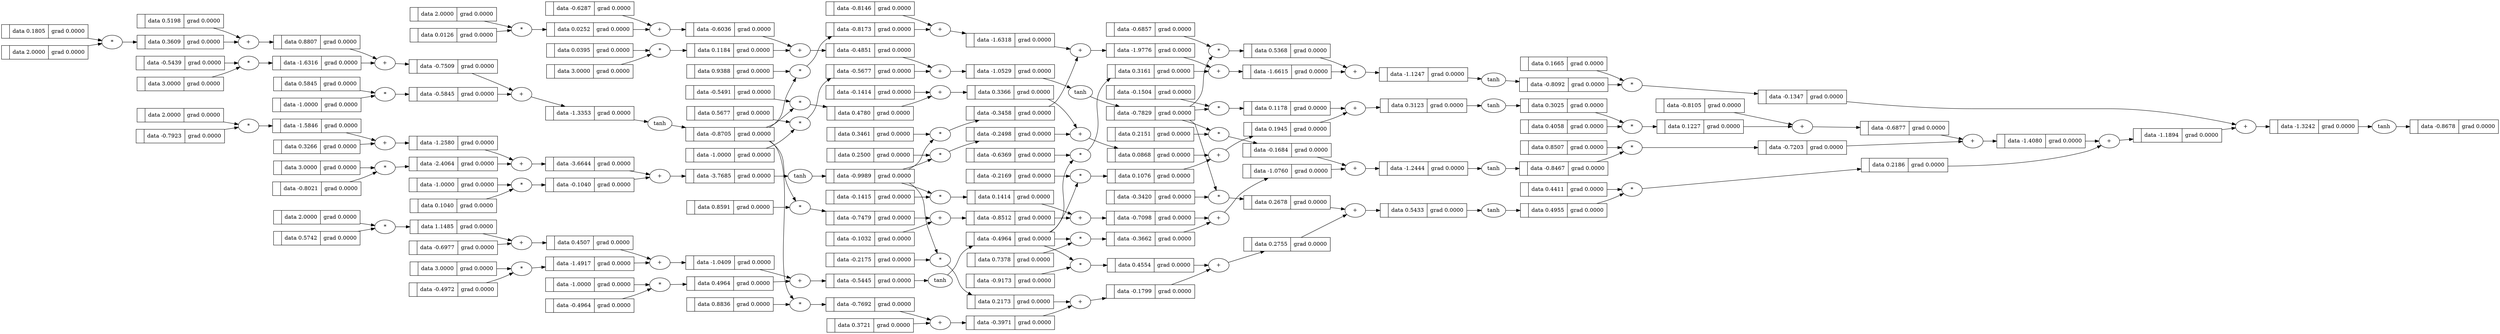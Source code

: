 digraph {
	graph [rankdir=LR]
	4514095232 [label="{ | data -1.3353 | grad 0.0000 }" shape=record]
	"4514095232+" [label="+"]
	"4514095232+" -> 4514095232
	4513964208 [label="{ | data 0.4058 | grad 0.0000 }" shape=record]
	4514095328 [label="{ | data -0.8705 | grad 0.0000 }" shape=record]
	"4514095328tanh" [label=tanh]
	"4514095328tanh" -> 4514095328
	4513964304 [label="{ | data 0.8507 | grad 0.0000 }" shape=record]
	4513964352 [label="{ | data 0.4411 | grad 0.0000 }" shape=record]
	4513964400 [label="{ | data 0.1665 | grad 0.0000 }" shape=record]
	4513964448 [label="{ | data -0.8105 | grad 0.0000 }" shape=record]
	4514095616 [label="{ | data 2.0000 | grad 0.0000 }" shape=record]
	4514095664 [label="{ | data -1.5846 | grad 0.0000 }" shape=record]
	"4514095664*" [label="*"]
	"4514095664*" -> 4514095664
	4514095856 [label="{ | data -1.2580 | grad 0.0000 }" shape=record]
	"4514095856+" [label="+"]
	"4514095856+" -> 4514095856
	4514096048 [label="{ | data 3.0000 | grad 0.0000 }" shape=record]
	4514096096 [label="{ | data -2.4064 | grad 0.0000 }" shape=record]
	"4514096096*" [label="*"]
	"4514096096*" -> 4514096096
	4514096288 [label="{ | data -3.6644 | grad 0.0000 }" shape=record]
	"4514096288+" [label="+"]
	"4514096288+" -> 4514096288
	4514096480 [label="{ | data -1.0000 | grad 0.0000 }" shape=record]
	4514096528 [label="{ | data -0.1040 | grad 0.0000 }" shape=record]
	"4514096528*" [label="*"]
	"4514096528*" -> 4514096528
	4514096720 [label="{ | data -3.7685 | grad 0.0000 }" shape=record]
	"4514096720+" [label="+"]
	"4514096720+" -> 4514096720
	4514096816 [label="{ | data -0.9989 | grad 0.0000 }" shape=record]
	"4514096816tanh" [label=tanh]
	"4514096816tanh" -> 4514096816
	4514088800 [label="{ | data -1.3242 | grad 0.0000 }" shape=record]
	"4514088800+" [label="+"]
	"4514088800+" -> 4514088800
	4514088896 [label="{ | data -0.8678 | grad 0.0000 }" shape=record]
	"4514088896tanh" [label=tanh]
	"4514088896tanh" -> 4514088896
	4514097104 [label="{ | data 2.0000 | grad 0.0000 }" shape=record]
	4514097152 [label="{ | data 1.1485 | grad 0.0000 }" shape=record]
	"4514097152*" [label="*"]
	"4514097152*" -> 4514097152
	4514088992 [label="{ | data -0.1347 | grad 0.0000 }" shape=record]
	"4514088992*" [label="*"]
	"4514088992*" -> 4514088992
	4514089136 [label="{ | data -1.1894 | grad 0.0000 }" shape=record]
	"4514089136+" [label="+"]
	"4514089136+" -> 4514089136
	4514097344 [label="{ | data 0.4507 | grad 0.0000 }" shape=record]
	"4514097344+" [label="+"]
	"4514097344+" -> 4514097344
	4514097536 [label="{ | data 3.0000 | grad 0.0000 }" shape=record]
	4514089376 [label="{ | data 0.2186 | grad 0.0000 }" shape=record]
	"4514089376*" [label="*"]
	"4514089376*" -> 4514089376
	4514097584 [label="{ | data -1.4917 | grad 0.0000 }" shape=record]
	"4514097584*" [label="*"]
	"4514097584*" -> 4514097584
	4514089520 [label="{ | data -1.4080 | grad 0.0000 }" shape=record]
	"4514089520+" [label="+"]
	"4514089520+" -> 4514089520
	4514097776 [label="{ | data -1.0409 | grad 0.0000 }" shape=record]
	"4514097776+" [label="+"]
	"4514097776+" -> 4514097776
	4513963920 [label="{ | data -0.6369 | grad 0.0000 }" shape=record]
	4514089760 [label="{ | data -0.7203 | grad 0.0000 }" shape=record]
	"4514089760*" [label="*"]
	"4514089760*" -> 4514089760
	4514097968 [label="{ | data -1.0000 | grad 0.0000 }" shape=record]
	4514098016 [label="{ | data 0.4964 | grad 0.0000 }" shape=record]
	"4514098016*" [label="*"]
	"4514098016*" -> 4514098016
	4514089904 [label="{ | data -0.6877 | grad 0.0000 }" shape=record]
	"4514089904+" [label="+"]
	"4514089904+" -> 4514089904
	4513963968 [label="{ | data -0.6857 | grad 0.0000 }" shape=record]
	4514098208 [label="{ | data -0.5445 | grad 0.0000 }" shape=record]
	"4514098208+" [label="+"]
	"4514098208+" -> 4514098208
	4514098304 [label="{ | data -0.4964 | grad 0.0000 }" shape=record]
	"4514098304tanh" [label=tanh]
	"4514098304tanh" -> 4514098304
	4514090144 [label="{ | data 0.1227 | grad 0.0000 }" shape=record]
	"4514090144*" [label="*"]
	"4514090144*" -> 4514090144
	4514090384 [label="{ | data 0.4554 | grad 0.0000 }" shape=record]
	"4514090384*" [label="*"]
	"4514090384*" -> 4514090384
	4514098592 [label="{ | data 2.0000 | grad 0.0000 }" shape=record]
	4514098640 [label="{ | data 0.0252 | grad 0.0000 }" shape=record]
	"4514098640*" [label="*"]
	"4514098640*" -> 4514098640
	4514090576 [label="{ | data -0.8092 | grad 0.0000 }" shape=record]
	"4514090576tanh" [label=tanh]
	"4514090576tanh" -> 4514090576
	4514098832 [label="{ | data -0.6036 | grad 0.0000 }" shape=record]
	"4514098832+" [label="+"]
	"4514098832+" -> 4514098832
	4514090672 [label="{ | data -1.1247 | grad 0.0000 }" shape=record]
	"4514090672+" [label="+"]
	"4514090672+" -> 4514090672
	4514099024 [label="{ | data 3.0000 | grad 0.0000 }" shape=record]
	4514090864 [label="{ | data -1.6615 | grad 0.0000 }" shape=record]
	"4514090864+" [label="+"]
	"4514090864+" -> 4514090864
	4514099072 [label="{ | data 0.1184 | grad 0.0000 }" shape=record]
	"4514099072*" [label="*"]
	"4514099072*" -> 4514099072
	4514091008 [label="{ | data 0.5368 | grad 0.0000 }" shape=record]
	"4514091008*" [label="*"]
	"4514091008*" -> 4514091008
	4514099264 [label="{ | data -0.4851 | grad 0.0000 }" shape=record]
	"4514099264+" [label="+"]
	"4514099264+" -> 4514099264
	4514091248 [label="{ | data -1.9776 | grad 0.0000 }" shape=record]
	"4514091248+" [label="+"]
	"4514091248+" -> 4514091248
	4514099456 [label="{ | data -1.0000 | grad 0.0000 }" shape=record]
	4514099504 [label="{ | data -0.5677 | grad 0.0000 }" shape=record]
	"4514099504*" [label="*"]
	"4514099504*" -> 4514099504
	4514091392 [label="{ | data 0.3161 | grad 0.0000 }" shape=record]
	"4514091392*" [label="*"]
	"4514091392*" -> 4514091392
	4514099696 [label="{ | data -1.0529 | grad 0.0000 }" shape=record]
	"4514099696+" [label="+"]
	"4514099696+" -> 4514099696
	4514099792 [label="{ | data -0.7829 | grad 0.0000 }" shape=record]
	"4514099792tanh" [label=tanh]
	"4514099792tanh" -> 4514099792
	4514091632 [label="{ | data -1.6318 | grad 0.0000 }" shape=record]
	"4514091632+" [label="+"]
	"4514091632+" -> 4514091632
	4514091776 [label="{ | data -0.3458 | grad 0.0000 }" shape=record]
	"4514091776*" [label="*"]
	"4514091776*" -> 4514091776
	4514100080 [label="{ | data 0.4780 | grad 0.0000 }" shape=record]
	"4514100080*" [label="*"]
	"4514100080*" -> 4514100080
	4514092016 [label="{ | data -0.8173 | grad 0.0000 }" shape=record]
	"4514092016*" [label="*"]
	"4514092016*" -> 4514092016
	4514100272 [label="{ | data 0.3366 | grad 0.0000 }" shape=record]
	"4514100272+" [label="+"]
	"4514100272+" -> 4514100272
	4514092160 [label="{ | data -0.8467 | grad 0.0000 }" shape=record]
	"4514092160tanh" [label=tanh]
	"4514092160tanh" -> 4514092160
	4514092256 [label="{ | data 0.4955 | grad 0.0000 }" shape=record]
	"4514092256tanh" [label=tanh]
	"4514092256tanh" -> 4514092256
	4514100464 [label="{ | data -0.2498 | grad 0.0000 }" shape=record]
	"4514100464*" [label="*"]
	"4514100464*" -> 4514100464
	4514100656 [label="{ | data 0.0868 | grad 0.0000 }" shape=record]
	"4514100656+" [label="+"]
	"4514100656+" -> 4514100656
	4514092544 [label="{ | data 0.5433 | grad 0.0000 }" shape=record]
	"4514092544+" [label="+"]
	"4514092544+" -> 4514092544
	4513961568 [label="{ | data 0.1805 | grad 0.0000 }" shape=record]
	4514100848 [label="{ | data 0.1076 | grad 0.0000 }" shape=record]
	"4514100848*" [label="*"]
	"4514100848*" -> 4514100848
	4513961616 [label="{ | data -0.5439 | grad 0.0000 }" shape=record]
	4513961664 [label="{ | data 0.5845 | grad 0.0000 }" shape=record]
	4514092736 [label="{ | data 0.2678 | grad 0.0000 }" shape=record]
	"4514092736*" [label="*"]
	"4514092736*" -> 4514092736
	4513961712 [label="{ | data 0.5198 | grad 0.0000 }" shape=record]
	4514092784 [label="{ | data 0.2755 | grad 0.0000 }" shape=record]
	"4514092784+" [label="+"]
	"4514092784+" -> 4514092784
	4514101040 [label="{ | data 0.1945 | grad 0.0000 }" shape=record]
	"4514101040+" [label="+"]
	"4514101040+" -> 4514101040
	4513961808 [label="{ | data -0.7923 | grad 0.0000 }" shape=record]
	4513961904 [label="{ | data -0.8021 | grad 0.0000 }" shape=record]
	4514092976 [label="{ | data -0.1799 | grad 0.0000 }" shape=record]
	"4514092976+" [label="+"]
	"4514092976+" -> 4514092976
	4513961952 [label="{ | data 0.1040 | grad 0.0000 }" shape=record]
	4514101232 [label="{ | data 0.1178 | grad 0.0000 }" shape=record]
	"4514101232*" [label="*"]
	"4514101232*" -> 4514101232
	4513962000 [label="{ | data 0.3266 | grad 0.0000 }" shape=record]
	4513962096 [label="{ | data 0.5742 | grad 0.0000 }" shape=record]
	4514093216 [label="{ | data 0.2173 | grad 0.0000 }" shape=record]
	"4514093216*" [label="*"]
	"4514093216*" -> 4514093216
	4514101424 [label="{ | data 0.3123 | grad 0.0000 }" shape=record]
	"4514101424+" [label="+"]
	"4514101424+" -> 4514101424
	4513962192 [label="{ | data -0.4972 | grad 0.0000 }" shape=record]
	4513962240 [label="{ | data -0.4964 | grad 0.0000 }" shape=record]
	4514101520 [label="{ | data 0.3025 | grad 0.0000 }" shape=record]
	"4514101520tanh" [label=tanh]
	"4514101520tanh" -> 4514101520
	4513962288 [label="{ | data -0.6977 | grad 0.0000 }" shape=record]
	4514093408 [label="{ | data -0.3971 | grad 0.0000 }" shape=record]
	"4514093408+" [label="+"]
	"4514093408+" -> 4514093408
	4513962384 [label="{ | data 0.0126 | grad 0.0000 }" shape=record]
	4513962480 [label="{ | data 0.0395 | grad 0.0000 }" shape=record]
	4513962528 [label="{ | data 0.5677 | grad 0.0000 }" shape=record]
	4514101808 [label="{ | data -0.7479 | grad 0.0000 }" shape=record]
	"4514101808*" [label="*"]
	"4514101808*" -> 4514101808
	4513962576 [label="{ | data -0.6287 | grad 0.0000 }" shape=record]
	4514093648 [label="{ | data -0.7692 | grad 0.0000 }" shape=record]
	"4514093648*" [label="*"]
	"4514093648*" -> 4514093648
	4514102000 [label="{ | data -0.8512 | grad 0.0000 }" shape=record]
	"4514102000+" [label="+"]
	"4514102000+" -> 4514102000
	4513962768 [label="{ | data -0.5491 | grad 0.0000 }" shape=record]
	4513962864 [label="{ | data 0.2500 | grad 0.0000 }" shape=record]
	4513962912 [label="{ | data -0.2169 | grad 0.0000 }" shape=record]
	4514102192 [label="{ | data 0.1414 | grad 0.0000 }" shape=record]
	"4514102192*" [label="*"]
	"4514102192*" -> 4514102192
	4513962960 [label="{ | data -0.1504 | grad 0.0000 }" shape=record]
	4513963008 [label="{ | data -0.1414 | grad 0.0000 }" shape=record]
	4514094128 [label="{ | data 2.0000 | grad 0.0000 }" shape=record]
	4514094176 [label="{ | data 0.3609 | grad 0.0000 }" shape=record]
	"4514094176*" [label="*"]
	"4514094176*" -> 4514094176
	4514102384 [label="{ | data -0.7098 | grad 0.0000 }" shape=record]
	"4514102384+" [label="+"]
	"4514102384+" -> 4514102384
	4513963104 [label="{ | data 0.8591 | grad 0.0000 }" shape=record]
	4513963200 [label="{ | data -0.1415 | grad 0.0000 }" shape=record]
	4513963248 [label="{ | data 0.7378 | grad 0.0000 }" shape=record]
	4514094368 [label="{ | data 0.8807 | grad 0.0000 }" shape=record]
	"4514094368+" [label="+"]
	"4514094368+" -> 4514094368
	4513963296 [label="{ | data 0.2151 | grad 0.0000 }" shape=record]
	4514102576 [label="{ | data -0.3662 | grad 0.0000 }" shape=record]
	"4514102576*" [label="*"]
	"4514102576*" -> 4514102576
	4513963344 [label="{ | data -0.1032 | grad 0.0000 }" shape=record]
	4513963440 [label="{ | data 0.8836 | grad 0.0000 }" shape=record]
	4514094560 [label="{ | data 3.0000 | grad 0.0000 }" shape=record]
	4514102768 [label="{ | data -1.0760 | grad 0.0000 }" shape=record]
	"4514102768+" [label="+"]
	"4514102768+" -> 4514102768
	4514094608 [label="{ | data -1.6316 | grad 0.0000 }" shape=record]
	"4514094608*" [label="*"]
	"4514094608*" -> 4514094608
	4513963536 [label="{ | data -0.2175 | grad 0.0000 }" shape=record]
	4513963584 [label="{ | data -0.9173 | grad 0.0000 }" shape=record]
	4513963632 [label="{ | data -0.3420 | grad 0.0000 }" shape=record]
	4513963680 [label="{ | data 0.3721 | grad 0.0000 }" shape=record]
	4514094800 [label="{ | data -0.7509 | grad 0.0000 }" shape=record]
	"4514094800+" [label="+"]
	"4514094800+" -> 4514094800
	4513963776 [label="{ | data 0.9388 | grad 0.0000 }" shape=record]
	4513972032 [label="{ | data -1.2444 | grad 0.0000 }" shape=record]
	"4513972032+" [label="+"]
	"4513972032+" -> 4513972032
	4513963872 [label="{ | data 0.3461 | grad 0.0000 }" shape=record]
	4514094992 [label="{ | data -1.0000 | grad 0.0000 }" shape=record]
	4513972128 [label="{ | data -0.1684 | grad 0.0000 }" shape=record]
	"4513972128*" [label="*"]
	"4513972128*" -> 4513972128
	4514095040 [label="{ | data -0.5845 | grad 0.0000 }" shape=record]
	"4514095040*" [label="*"]
	"4514095040*" -> 4514095040
	4513964016 [label="{ | data -0.8146 | grad 0.0000 }" shape=record]
	4513964304 -> "4514089760*"
	4513961808 -> "4514095664*"
	4514100080 -> "4514100272+"
	4513963536 -> "4514093216*"
	4514089520 -> "4514089136+"
	4514095328 -> "4514092016*"
	4514098832 -> "4514099264+"
	4514097152 -> "4514097344+"
	4513962576 -> "4514098832+"
	4514096816 -> "4514093216*"
	4513963104 -> "4514101808*"
	4513961904 -> "4514096096*"
	4514099792 -> "4513972128*"
	4514098640 -> "4514098832+"
	4513963920 -> "4514091392*"
	4514095328 -> "4514101808*"
	4514099792 -> "4514101232*"
	4513963344 -> "4514102000+"
	4513962864 -> "4514100464*"
	4514100272 -> "4514100656+"
	4514098304 -> "4514100848*"
	4514102192 -> "4514102384+"
	4514101232 -> "4514101424+"
	4514089136 -> "4514088800+"
	4513962288 -> "4514097344+"
	4513964016 -> "4514091632+"
	4513961616 -> "4514094608*"
	4513962528 -> "4514099504*"
	4513964448 -> "4514089904+"
	4513963440 -> "4514093648*"
	4514098304 -> "4514090384*"
	4513963872 -> "4514091776*"
	4514102576 -> "4514102768+"
	4514093648 -> "4514093408+"
	4513972032 -> "4514092160tanh"
	4514101424 -> "4514101520tanh"
	4514099456 -> "4514099504*"
	4513963248 -> "4514102576*"
	4514101808 -> "4514102000+"
	4514099792 -> "4514092736*"
	4514094992 -> "4514095040*"
	4514096528 -> "4514096720+"
	4514095328 -> "4514093648*"
	4514101520 -> "4514090144*"
	4514096816 -> "4514091776*"
	4514092736 -> "4514092544+"
	4514102768 -> "4513972032+"
	4514095328 -> "4514100080*"
	4514096480 -> "4514096528*"
	4514093408 -> "4514092976+"
	4514099792 -> "4514091008*"
	4514099264 -> "4514099696+"
	4514092016 -> "4514091632+"
	4514096048 -> "4514096096*"
	4514094800 -> "4514095232+"
	4514102000 -> "4514102384+"
	4513962768 -> "4514100080*"
	4514101040 -> "4514101424+"
	4514096720 -> "4514096816tanh"
	4514097536 -> "4514097584*"
	4514095040 -> "4514095232+"
	4514097968 -> "4514098016*"
	4514090864 -> "4514090672+"
	4514096816 -> "4514102192*"
	4513963296 -> "4513972128*"
	4514096288 -> "4514096720+"
	4514088800 -> "4514088896tanh"
	4514098208 -> "4514098304tanh"
	4514091248 -> "4514090864+"
	4513964352 -> "4514089376*"
	4514092784 -> "4514092544+"
	4513962240 -> "4514098016*"
	4513963008 -> "4514100272+"
	4514102384 -> "4514102768+"
	4514095856 -> "4514096288+"
	4514090144 -> "4514089904+"
	4514100848 -> "4514101040+"
	4514091776 -> "4514091248+"
	4514098592 -> "4514098640*"
	4514090384 -> "4514092784+"
	4513962384 -> "4514098640*"
	4513962000 -> "4514095856+"
	4513963200 -> "4514102192*"
	4514100656 -> "4514101040+"
	4514097344 -> "4514097776+"
	4514091632 -> "4514091248+"
	4514090672 -> "4514090576tanh"
	4514094128 -> "4514094176*"
	4514095664 -> "4514095856+"
	4514097584 -> "4514097776+"
	4514094560 -> "4514094608*"
	4514088992 -> "4514088800+"
	4513963680 -> "4514093408+"
	4514098016 -> "4514098208+"
	4513962480 -> "4514099072*"
	4514095232 -> "4514095328tanh"
	4513964208 -> "4514090144*"
	4513963968 -> "4514091008*"
	4513964400 -> "4514088992*"
	4513961952 -> "4514096528*"
	4514089376 -> "4514089136+"
	4514095616 -> "4514095664*"
	4514092976 -> "4514092784+"
	4513962960 -> "4514101232*"
	4513963632 -> "4514092736*"
	4514100464 -> "4514100656+"
	4514099504 -> "4514099696+"
	4513961568 -> "4514094176*"
	4513962096 -> "4514097152*"
	4514092544 -> "4514092256tanh"
	4513961712 -> "4514094368+"
	4514098304 -> "4514102576*"
	4514089904 -> "4514089520+"
	4514092160 -> "4514089760*"
	4514091008 -> "4514090672+"
	4514099072 -> "4514099264+"
	4514098304 -> "4514091392*"
	4514092256 -> "4514089376*"
	4514093216 -> "4514092976+"
	4514089760 -> "4514089520+"
	4514091392 -> "4514090864+"
	4513962912 -> "4514100848*"
	4514094368 -> "4514094800+"
	4514094176 -> "4514094368+"
	4514097104 -> "4514097152*"
	4514094608 -> "4514094800+"
	4514099024 -> "4514099072*"
	4513972128 -> "4513972032+"
	4513963584 -> "4514090384*"
	4514097776 -> "4514098208+"
	4513963776 -> "4514092016*"
	4514099696 -> "4514099792tanh"
	4513962192 -> "4514097584*"
	4514096096 -> "4514096288+"
	4514096816 -> "4514100464*"
	4514090576 -> "4514088992*"
	4513961664 -> "4514095040*"
}
